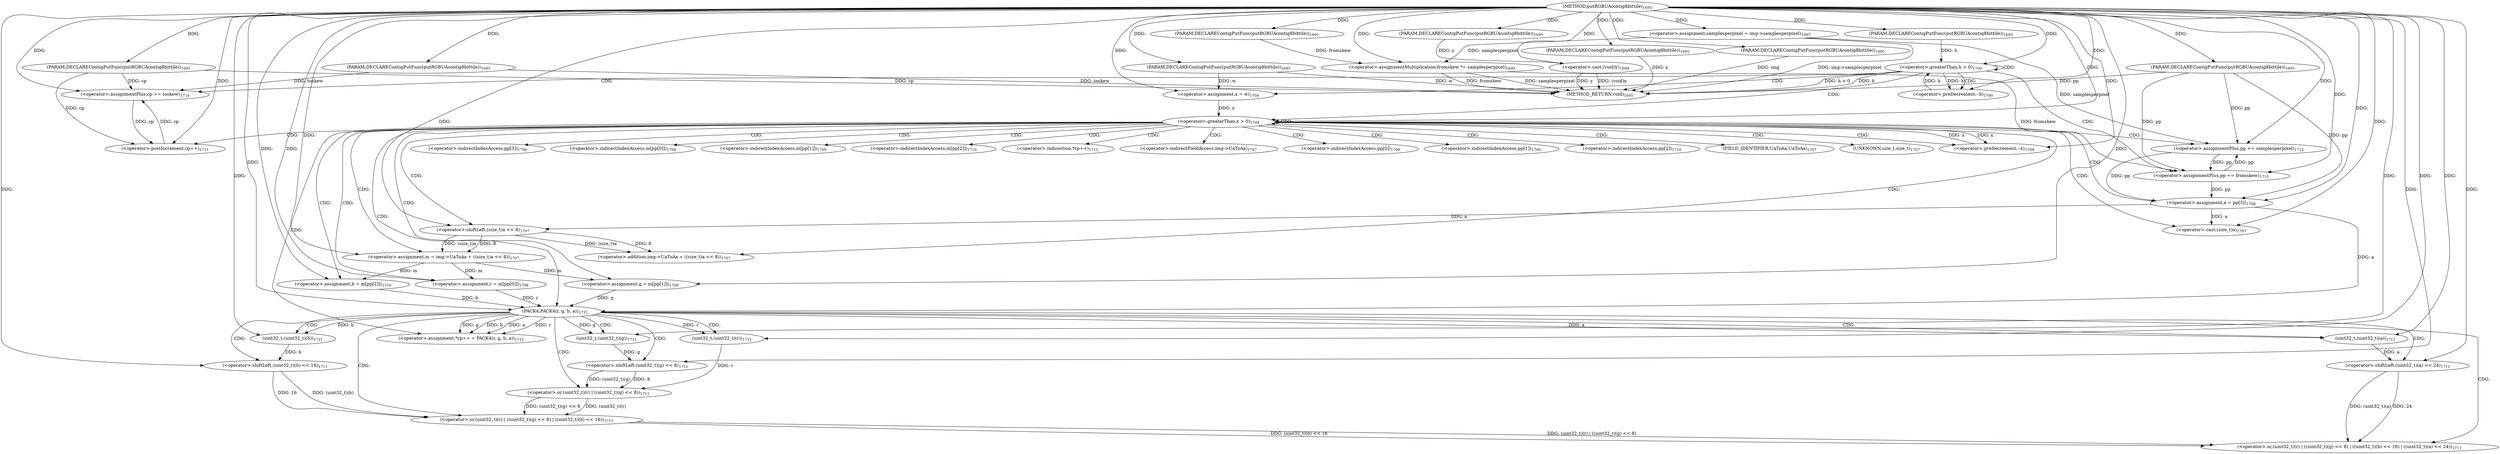 digraph "putRGBUAcontig8bittile" {  
"51604" [label = <(METHOD,putRGBUAcontig8bittile)<SUB>1695</SUB>> ]
"51724" [label = <(METHOD_RETURN,void)<SUB>1695</SUB>> ]
"51605" [label = <(PARAM,DECLAREContigPutFunc(putRGBUAcontig8bittile))<SUB>1695</SUB>> ]
"51606" [label = <(PARAM,DECLAREContigPutFunc(putRGBUAcontig8bittile))<SUB>1695</SUB>> ]
"51607" [label = <(PARAM,DECLAREContigPutFunc(putRGBUAcontig8bittile))<SUB>1695</SUB>> ]
"51608" [label = <(PARAM,DECLAREContigPutFunc(putRGBUAcontig8bittile))<SUB>1695</SUB>> ]
"51609" [label = <(PARAM,DECLAREContigPutFunc(putRGBUAcontig8bittile))<SUB>1695</SUB>> ]
"51610" [label = <(PARAM,DECLAREContigPutFunc(putRGBUAcontig8bittile))<SUB>1695</SUB>> ]
"51611" [label = <(PARAM,DECLAREContigPutFunc(putRGBUAcontig8bittile))<SUB>1695</SUB>> ]
"51612" [label = <(PARAM,DECLAREContigPutFunc(putRGBUAcontig8bittile))<SUB>1695</SUB>> ]
"51613" [label = <(PARAM,DECLAREContigPutFunc(putRGBUAcontig8bittile))<SUB>1695</SUB>> ]
"51616" [label = <(&lt;operator&gt;.assignment,samplesperpixel = img-&gt;samplesperpixel)<SUB>1697</SUB>> ]
"51621" [label = <(&lt;operator&gt;.cast,(void)y)<SUB>1698</SUB>> ]
"51624" [label = <(&lt;operator&gt;.assignmentMultiplication,fromskew *= samplesperpixel)<SUB>1699</SUB>> ]
"51629" [label = <(&lt;operator&gt;.greaterThan,h &gt; 0)<SUB>1700</SUB>> ]
"51632" [label = <(&lt;operator&gt;.preDecrement,--h)<SUB>1700</SUB>> ]
"51718" [label = <(&lt;operator&gt;.assignmentPlus,cp += toskew)<SUB>1714</SUB>> ]
"51721" [label = <(&lt;operator&gt;.assignmentPlus,pp += fromskew)<SUB>1715</SUB>> ]
"51645" [label = <(&lt;operator&gt;.greaterThan,x &gt; 0)<SUB>1704</SUB>> ]
"51648" [label = <(&lt;operator&gt;.preDecrement,--x)<SUB>1704</SUB>> ]
"51642" [label = <(&lt;operator&gt;.assignment,x = w)<SUB>1704</SUB>> ]
"51651" [label = <(&lt;operator&gt;.assignment,a = pp[3])<SUB>1706</SUB>> ]
"51656" [label = <(&lt;operator&gt;.assignment,m = img-&gt;UaToAa + ((size_t)a &lt;&lt; 8))<SUB>1707</SUB>> ]
"51667" [label = <(&lt;operator&gt;.assignment,r = m[pp[0]])<SUB>1708</SUB>> ]
"51674" [label = <(&lt;operator&gt;.assignment,g = m[pp[1]])<SUB>1709</SUB>> ]
"51681" [label = <(&lt;operator&gt;.assignment,b = m[pp[2]])<SUB>1710</SUB>> ]
"51688" [label = <(&lt;operator&gt;.assignment,*cp++ = PACK4(r, g, b, a))<SUB>1711</SUB>> ]
"51715" [label = <(&lt;operator&gt;.assignmentPlus,pp += samplesperpixel)<SUB>1712</SUB>> ]
"51658" [label = <(&lt;operator&gt;.addition,img-&gt;UaToAa + ((size_t)a &lt;&lt; 8))<SUB>1707</SUB>> ]
"51692" [label = <(PACK4,PACK4(r, g, b, a))<SUB>1711</SUB>> ]
"51662" [label = <(&lt;operator&gt;.shiftLeft,(size_t)a &lt;&lt; 8)<SUB>1707</SUB>> ]
"51690" [label = <(&lt;operator&gt;.postIncrement,cp++)<SUB>1711</SUB>> ]
"51698" [label = <(&lt;operator&gt;.or,(uint32_t)(r) | ((uint32_t)(g) &lt;&lt; 8) | ((uint32_t)(b) &lt;&lt; 16) | ((uint32_t)(a) &lt;&lt; 24))<SUB>1711</SUB>> ]
"51663" [label = <(&lt;operator&gt;.cast,(size_t)a)<SUB>1707</SUB>> ]
"51699" [label = <(&lt;operator&gt;.or,(uint32_t)(r) | ((uint32_t)(g) &lt;&lt; 8) | ((uint32_t)(b) &lt;&lt; 16))<SUB>1711</SUB>> ]
"51711" [label = <(&lt;operator&gt;.shiftLeft,(uint32_t)(a) &lt;&lt; 24)<SUB>1711</SUB>> ]
"51700" [label = <(&lt;operator&gt;.or,(uint32_t)(r) | ((uint32_t)(g) &lt;&lt; 8))<SUB>1711</SUB>> ]
"51707" [label = <(&lt;operator&gt;.shiftLeft,(uint32_t)(b) &lt;&lt; 16)<SUB>1711</SUB>> ]
"51712" [label = <(uint32_t,(uint32_t)(a))<SUB>1711</SUB>> ]
"51701" [label = <(uint32_t,(uint32_t)(r))<SUB>1711</SUB>> ]
"51703" [label = <(&lt;operator&gt;.shiftLeft,(uint32_t)(g) &lt;&lt; 8)<SUB>1711</SUB>> ]
"51708" [label = <(uint32_t,(uint32_t)(b))<SUB>1711</SUB>> ]
"51704" [label = <(uint32_t,(uint32_t)(g))<SUB>1711</SUB>> ]
"51653" [label = <(&lt;operator&gt;.indirectIndexAccess,pp[3])<SUB>1706</SUB>> ]
"51669" [label = <(&lt;operator&gt;.indirectIndexAccess,m[pp[0]])<SUB>1708</SUB>> ]
"51676" [label = <(&lt;operator&gt;.indirectIndexAccess,m[pp[1]])<SUB>1709</SUB>> ]
"51683" [label = <(&lt;operator&gt;.indirectIndexAccess,m[pp[2]])<SUB>1710</SUB>> ]
"51689" [label = <(&lt;operator&gt;.indirection,*cp++)<SUB>1711</SUB>> ]
"51659" [label = <(&lt;operator&gt;.indirectFieldAccess,img-&gt;UaToAa)<SUB>1707</SUB>> ]
"51671" [label = <(&lt;operator&gt;.indirectIndexAccess,pp[0])<SUB>1708</SUB>> ]
"51678" [label = <(&lt;operator&gt;.indirectIndexAccess,pp[1])<SUB>1709</SUB>> ]
"51685" [label = <(&lt;operator&gt;.indirectIndexAccess,pp[2])<SUB>1710</SUB>> ]
"51661" [label = <(FIELD_IDENTIFIER,UaToAa,UaToAa)<SUB>1707</SUB>> ]
"51664" [label = <(UNKNOWN,size_t,size_t)<SUB>1707</SUB>> ]
  "51605" -> "51724"  [ label = "DDG: img"] 
  "51606" -> "51724"  [ label = "DDG: cp"] 
  "51607" -> "51724"  [ label = "DDG: x"] 
  "51609" -> "51724"  [ label = "DDG: w"] 
  "51612" -> "51724"  [ label = "DDG: toskew"] 
  "51613" -> "51724"  [ label = "DDG: pp"] 
  "51616" -> "51724"  [ label = "DDG: img-&gt;samplesperpixel"] 
  "51621" -> "51724"  [ label = "DDG: y"] 
  "51621" -> "51724"  [ label = "DDG: (void)y"] 
  "51624" -> "51724"  [ label = "DDG: fromskew"] 
  "51624" -> "51724"  [ label = "DDG: samplesperpixel"] 
  "51629" -> "51724"  [ label = "DDG: h"] 
  "51629" -> "51724"  [ label = "DDG: h &gt; 0"] 
  "51604" -> "51605"  [ label = "DDG: "] 
  "51604" -> "51606"  [ label = "DDG: "] 
  "51604" -> "51607"  [ label = "DDG: "] 
  "51604" -> "51608"  [ label = "DDG: "] 
  "51604" -> "51609"  [ label = "DDG: "] 
  "51604" -> "51610"  [ label = "DDG: "] 
  "51604" -> "51611"  [ label = "DDG: "] 
  "51604" -> "51612"  [ label = "DDG: "] 
  "51604" -> "51613"  [ label = "DDG: "] 
  "51608" -> "51621"  [ label = "DDG: y"] 
  "51604" -> "51621"  [ label = "DDG: "] 
  "51616" -> "51624"  [ label = "DDG: samplesperpixel"] 
  "51604" -> "51624"  [ label = "DDG: "] 
  "51604" -> "51616"  [ label = "DDG: "] 
  "51611" -> "51624"  [ label = "DDG: fromskew"] 
  "51632" -> "51629"  [ label = "DDG: h"] 
  "51610" -> "51629"  [ label = "DDG: h"] 
  "51604" -> "51629"  [ label = "DDG: "] 
  "51629" -> "51632"  [ label = "DDG: h"] 
  "51604" -> "51632"  [ label = "DDG: "] 
  "51612" -> "51718"  [ label = "DDG: toskew"] 
  "51604" -> "51718"  [ label = "DDG: "] 
  "51624" -> "51721"  [ label = "DDG: fromskew"] 
  "51604" -> "51721"  [ label = "DDG: "] 
  "51690" -> "51718"  [ label = "DDG: cp"] 
  "51606" -> "51718"  [ label = "DDG: cp"] 
  "51715" -> "51721"  [ label = "DDG: pp"] 
  "51613" -> "51721"  [ label = "DDG: pp"] 
  "51609" -> "51642"  [ label = "DDG: w"] 
  "51604" -> "51642"  [ label = "DDG: "] 
  "51642" -> "51645"  [ label = "DDG: x"] 
  "51648" -> "51645"  [ label = "DDG: x"] 
  "51604" -> "51645"  [ label = "DDG: "] 
  "51645" -> "51648"  [ label = "DDG: x"] 
  "51604" -> "51648"  [ label = "DDG: "] 
  "51721" -> "51651"  [ label = "DDG: pp"] 
  "51715" -> "51651"  [ label = "DDG: pp"] 
  "51613" -> "51651"  [ label = "DDG: pp"] 
  "51662" -> "51656"  [ label = "DDG: (size_t)a"] 
  "51662" -> "51656"  [ label = "DDG: 8"] 
  "51656" -> "51667"  [ label = "DDG: m"] 
  "51656" -> "51674"  [ label = "DDG: m"] 
  "51656" -> "51681"  [ label = "DDG: m"] 
  "51692" -> "51688"  [ label = "DDG: r"] 
  "51692" -> "51688"  [ label = "DDG: g"] 
  "51692" -> "51688"  [ label = "DDG: b"] 
  "51692" -> "51688"  [ label = "DDG: a"] 
  "51604" -> "51715"  [ label = "DDG: "] 
  "51616" -> "51715"  [ label = "DDG: samplesperpixel"] 
  "51604" -> "51651"  [ label = "DDG: "] 
  "51604" -> "51656"  [ label = "DDG: "] 
  "51604" -> "51667"  [ label = "DDG: "] 
  "51604" -> "51674"  [ label = "DDG: "] 
  "51604" -> "51681"  [ label = "DDG: "] 
  "51721" -> "51715"  [ label = "DDG: pp"] 
  "51613" -> "51715"  [ label = "DDG: pp"] 
  "51662" -> "51658"  [ label = "DDG: (size_t)a"] 
  "51662" -> "51658"  [ label = "DDG: 8"] 
  "51667" -> "51692"  [ label = "DDG: r"] 
  "51604" -> "51692"  [ label = "DDG: "] 
  "51674" -> "51692"  [ label = "DDG: g"] 
  "51681" -> "51692"  [ label = "DDG: b"] 
  "51651" -> "51692"  [ label = "DDG: a"] 
  "51651" -> "51662"  [ label = "DDG: a"] 
  "51604" -> "51662"  [ label = "DDG: "] 
  "51718" -> "51690"  [ label = "DDG: cp"] 
  "51606" -> "51690"  [ label = "DDG: cp"] 
  "51604" -> "51690"  [ label = "DDG: "] 
  "51651" -> "51663"  [ label = "DDG: a"] 
  "51604" -> "51663"  [ label = "DDG: "] 
  "51699" -> "51698"  [ label = "DDG: (uint32_t)(r) | ((uint32_t)(g) &lt;&lt; 8)"] 
  "51699" -> "51698"  [ label = "DDG: (uint32_t)(b) &lt;&lt; 16"] 
  "51711" -> "51698"  [ label = "DDG: (uint32_t)(a)"] 
  "51711" -> "51698"  [ label = "DDG: 24"] 
  "51700" -> "51699"  [ label = "DDG: (uint32_t)(r)"] 
  "51700" -> "51699"  [ label = "DDG: (uint32_t)(g) &lt;&lt; 8"] 
  "51707" -> "51699"  [ label = "DDG: (uint32_t)(b)"] 
  "51707" -> "51699"  [ label = "DDG: 16"] 
  "51712" -> "51711"  [ label = "DDG: a"] 
  "51604" -> "51711"  [ label = "DDG: "] 
  "51701" -> "51700"  [ label = "DDG: r"] 
  "51703" -> "51700"  [ label = "DDG: (uint32_t)(g)"] 
  "51703" -> "51700"  [ label = "DDG: 8"] 
  "51708" -> "51707"  [ label = "DDG: b"] 
  "51604" -> "51707"  [ label = "DDG: "] 
  "51692" -> "51712"  [ label = "DDG: a"] 
  "51604" -> "51712"  [ label = "DDG: "] 
  "51692" -> "51701"  [ label = "DDG: r"] 
  "51604" -> "51701"  [ label = "DDG: "] 
  "51704" -> "51703"  [ label = "DDG: g"] 
  "51604" -> "51703"  [ label = "DDG: "] 
  "51692" -> "51708"  [ label = "DDG: b"] 
  "51604" -> "51708"  [ label = "DDG: "] 
  "51692" -> "51704"  [ label = "DDG: g"] 
  "51604" -> "51704"  [ label = "DDG: "] 
  "51629" -> "51645"  [ label = "CDG: "] 
  "51629" -> "51721"  [ label = "CDG: "] 
  "51629" -> "51642"  [ label = "CDG: "] 
  "51629" -> "51629"  [ label = "CDG: "] 
  "51629" -> "51632"  [ label = "CDG: "] 
  "51629" -> "51718"  [ label = "CDG: "] 
  "51645" -> "51664"  [ label = "CDG: "] 
  "51645" -> "51656"  [ label = "CDG: "] 
  "51645" -> "51674"  [ label = "CDG: "] 
  "51645" -> "51678"  [ label = "CDG: "] 
  "51645" -> "51663"  [ label = "CDG: "] 
  "51645" -> "51690"  [ label = "CDG: "] 
  "51645" -> "51645"  [ label = "CDG: "] 
  "51645" -> "51692"  [ label = "CDG: "] 
  "51645" -> "51667"  [ label = "CDG: "] 
  "51645" -> "51658"  [ label = "CDG: "] 
  "51645" -> "51689"  [ label = "CDG: "] 
  "51645" -> "51715"  [ label = "CDG: "] 
  "51645" -> "51683"  [ label = "CDG: "] 
  "51645" -> "51669"  [ label = "CDG: "] 
  "51645" -> "51681"  [ label = "CDG: "] 
  "51645" -> "51661"  [ label = "CDG: "] 
  "51645" -> "51653"  [ label = "CDG: "] 
  "51645" -> "51685"  [ label = "CDG: "] 
  "51645" -> "51676"  [ label = "CDG: "] 
  "51645" -> "51651"  [ label = "CDG: "] 
  "51645" -> "51688"  [ label = "CDG: "] 
  "51645" -> "51662"  [ label = "CDG: "] 
  "51645" -> "51671"  [ label = "CDG: "] 
  "51645" -> "51659"  [ label = "CDG: "] 
  "51645" -> "51648"  [ label = "CDG: "] 
  "51692" -> "51699"  [ label = "CDG: "] 
  "51692" -> "51707"  [ label = "CDG: "] 
  "51692" -> "51703"  [ label = "CDG: "] 
  "51692" -> "51711"  [ label = "CDG: "] 
  "51692" -> "51708"  [ label = "CDG: "] 
  "51692" -> "51700"  [ label = "CDG: "] 
  "51692" -> "51698"  [ label = "CDG: "] 
  "51692" -> "51701"  [ label = "CDG: "] 
  "51692" -> "51712"  [ label = "CDG: "] 
  "51692" -> "51704"  [ label = "CDG: "] 
}
